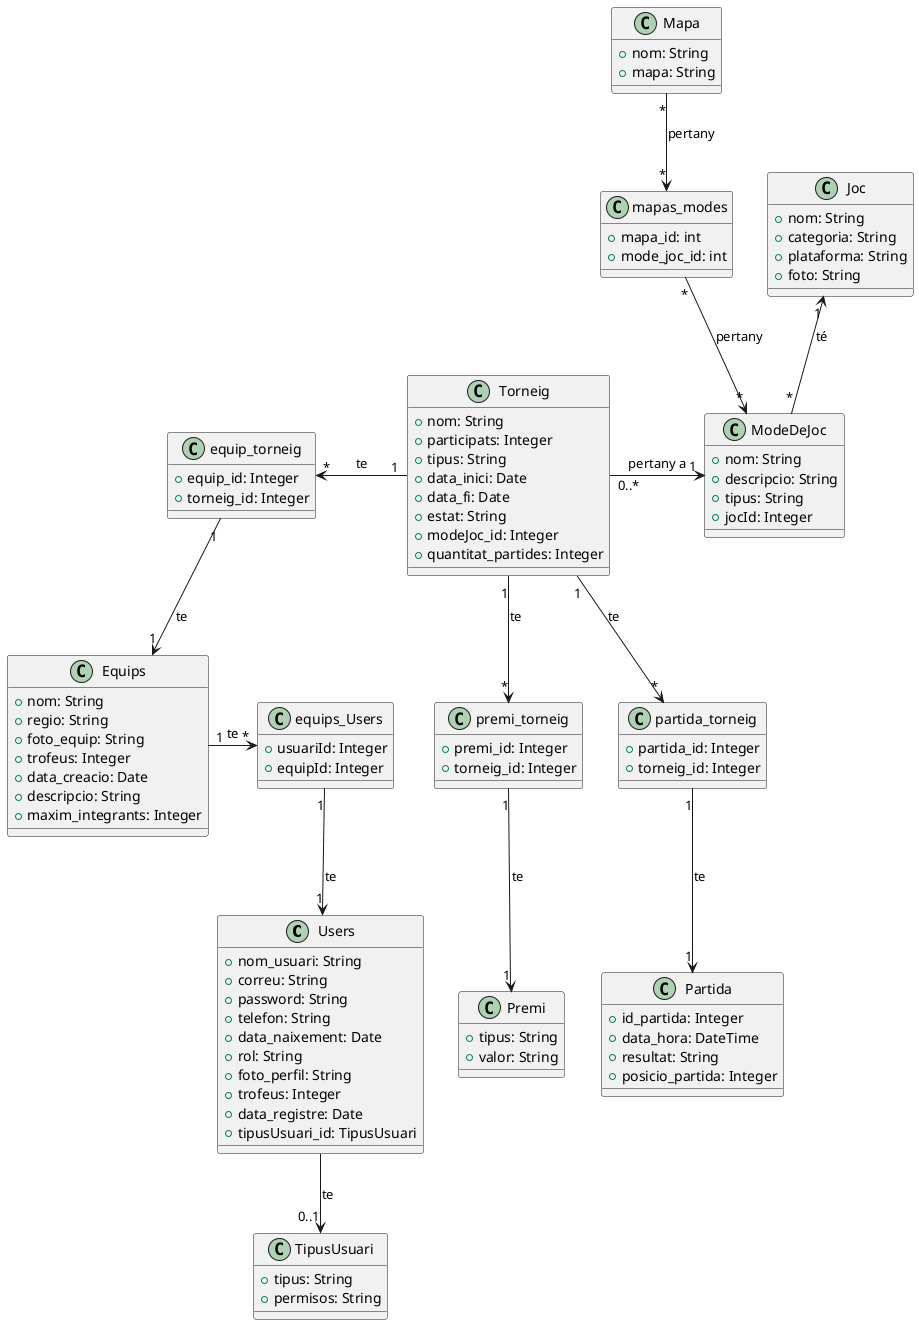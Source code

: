@startuml

class Users {
   +nom_usuari: String
   +correu: String
   +password: String
   +telefon: String
   +data_naixement: Date
   +rol: String
   +foto_perfil: String
   +trofeus: Integer
   +data_registre: Date
   +tipusUsuari_id: TipusUsuari
}

class TipusUsuari {
   +tipus: String
   +permisos: String
}

class Mapa {
   +nom: String
   +mapa: String
}

class mapas_modes {
   +mapa_id: int
   +mode_joc_id: int
}

class Equips {
   +nom: String
   +regio: String
   +foto_equip: String
   +trofeus: Integer
   +data_creacio: Date
   +descripcio: String
   +maxim_integrants: Integer
}

class Torneig {
   +nom: String
   +participats: Integer
   +tipus: String
   +data_inici: Date
   +data_fi: Date
   +estat: String
   +modeJoc_id: Integer
   +quantitat_partides: Integer
}

class premi_torneig {
   +premi_id: Integer
   +torneig_id: Integer
}

class partida_torneig {
   +partida_id: Integer
   +torneig_id: Integer
}

class equip_torneig {
   +equip_id: Integer
   +torneig_id: Integer
}

class equips_Users {
   +usuariId: Integer
   +equipId: Integer
}

class Joc {
   +nom: String
   +categoria: String
   +plataforma: String
   +foto: String
}

class ModeDeJoc {
   +nom: String
   +descripcio: String
   +tipus: String
   +jocId: Integer
}

class Partida {
   +id_partida: Integer
   +data_hora: DateTime
   +resultat: String
   +posicio_partida: Integer
}

class Premi {
   +tipus: String
   +valor: String
}

Users --> "0..1" TipusUsuari : te
Torneig "0..*" -right-> "1" ModeDeJoc : pertany a
Joc "1" <-- "*" ModeDeJoc : té

Torneig "1" -left-> "*" equip_torneig : te
equip_torneig "1" --> "1" Equips : te

Equips "1" -right-> "*" equips_Users : te
equips_Users "1" --> "1" Users : te

Torneig "1" --> "*" premi_torneig : te
premi_torneig "1" --> "1" Premi : te

Torneig "1" --> "*" partida_torneig : te
partida_torneig "1" --> "1" Partida : te

Mapa "*" --> "*" mapas_modes : pertany
mapas_modes "*" --> "*" ModeDeJoc : pertany



@enduml
